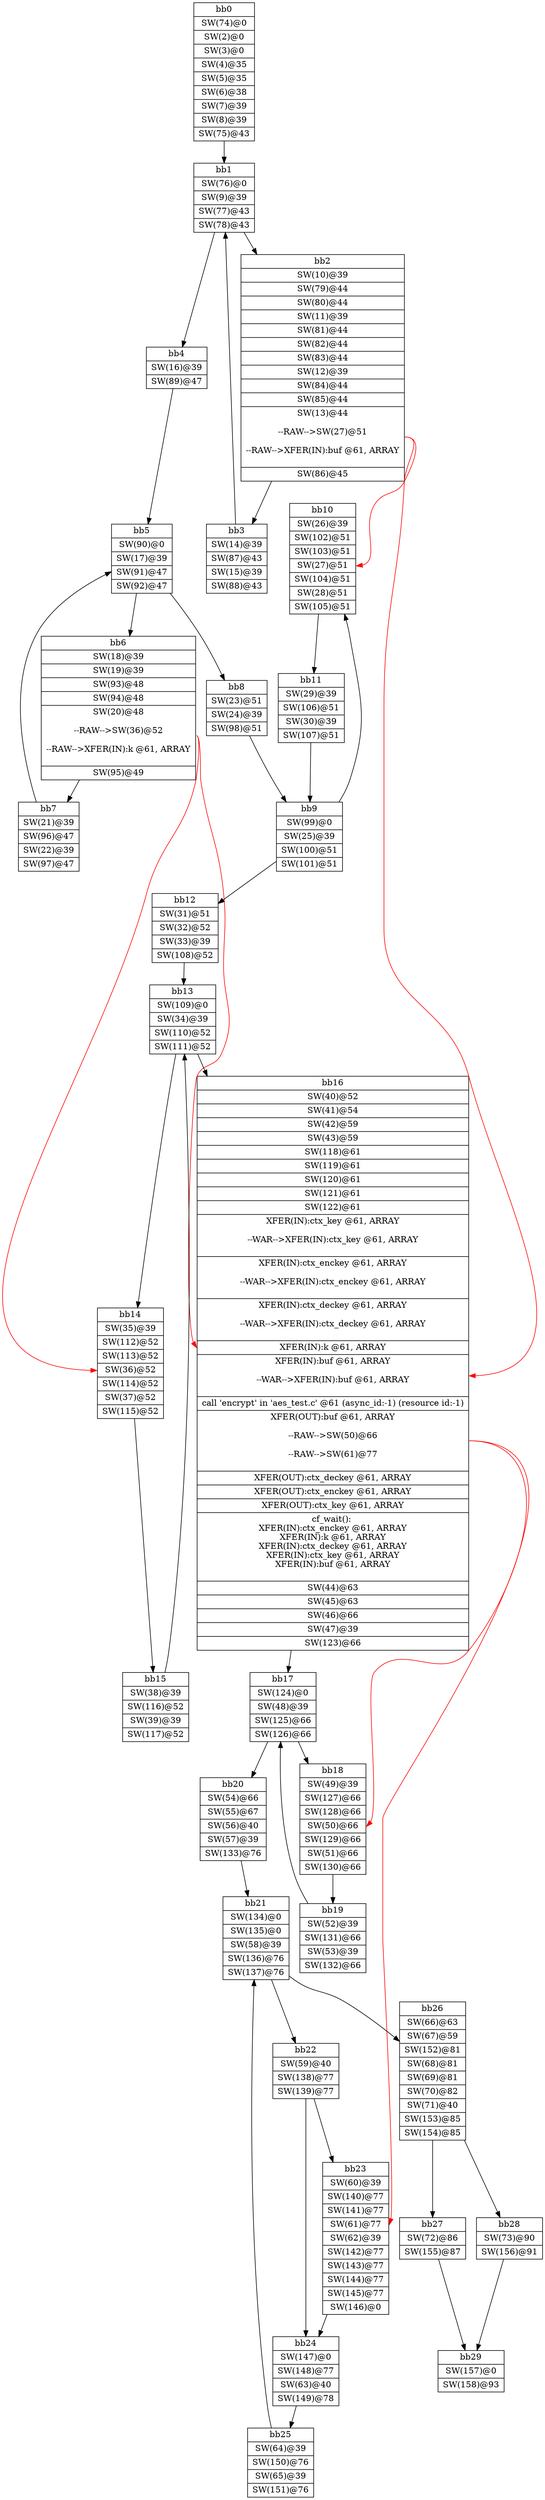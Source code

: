 digraph CDFG {
node [shape=record];
bb0 [shape=record, label = "{bb0|<x0x36a0270>SW(74)@0\n|<x0x2c0ad30>SW(2)@0\n|<x0x2c0c270>SW(3)@0\n|<x0x3693830>SW(4)@35\n|<x0x3693ab0>SW(5)@35\n|<x0x3695cd0>SW(6)@38\n|<x0x3693c00>SW(7)@39\n|<x0x3693d60>SW(8)@39\n|<x0x36a0780>SW(75)@43\n}"];
bb1 [shape=record, label = "{bb1|<x0x36a0ad0>SW(76)@0\n|<x0x36941d0>SW(9)@39\n|<x0x36a0c70>SW(77)@43\n|<x0x36a0e40>SW(78)@43\n}"];
bb2 [shape=record, label = "{bb2|<x0x3695470>SW(10)@39\n|<x0x36a1280>SW(79)@44\n|<x0x36a13d0>SW(80)@44\n|<x0x3695ab0>SW(11)@39\n|<x0x36a1570>SW(81)@44\n|<x0x36a1740>SW(82)@44\n|<x0x36a1df0>SW(83)@44\n|<x0x3695640>SW(12)@39\n|<x0x36a1f40>SW(84)@44\n|<x0x36a18e0>SW(85)@44\n|<x0x3695810>SW(13)@44\n\n--RAW--\>SW(27)@51\n\n--RAW--\>XFER(IN):buf @61, ARRAY\n\n|<x0x36a1b20>SW(86)@45\n}"];
bb3 [shape=record, label = "{bb3|<x0x3696010>SW(14)@39\n|<x0x36a2320>SW(87)@43\n|<x0x36960d0>SW(15)@39\n|<x0x36a24e0>SW(88)@43\n}"];
bb4 [shape=record, label = "{bb4|<x0x3698350>SW(16)@39\n|<x0x36a25a0>SW(89)@47\n}"];
bb5 [shape=record, label = "{bb5|<x0x36a2860>SW(90)@0\n|<x0x3696170>SW(17)@39\n|<x0x36a2a00>SW(91)@47\n|<x0x36a3ef0>SW(92)@47\n}"];
bb6 [shape=record, label = "{bb6|<x0x36962d0>SW(18)@39\n|<x0x3696430>SW(19)@39\n|<x0x36a2c70>SW(93)@48\n|<x0x36a2e40>SW(94)@48\n|<x0x3696600>SW(20)@48\n\n--RAW--\>SW(36)@52\n\n--RAW--\>XFER(IN):k @61, ARRAY\n\n|<x0x36a2f00>SW(95)@49\n}"];
bb7 [shape=record, label = "{bb7|<x0x3696980>SW(21)@39\n|<x0x36a31d0>SW(96)@47\n|<x0x3696a40>SW(22)@39\n|<x0x36a33d0>SW(97)@47\n}"];
bb8 [shape=record, label = "{bb8|<x0x3696b00>SW(23)@51\n|<x0x3698070>SW(24)@39\n|<x0x36a3850>SW(98)@51\n}"];
bb9 [shape=record, label = "{bb9|<x0x36a4500>SW(99)@0\n|<x0x3696bc0>SW(25)@39\n|<x0x36a4660>SW(100)@51\n|<x0x36a4830>SW(101)@51\n}"];
bb10 [shape=record, label = "{bb10|<x0x3696d20>SW(26)@39\n|<x0x36a4930>SW(102)@51\n|<x0x36a4b00>SW(103)@51\n|<x0x3696e80>SW(27)@51\n|<x0x36a4d20>SW(104)@51\n|<x0x36971d0>SW(28)@51\n|<x0x36a6230>SW(105)@51\n}"];
bb11 [shape=record, label = "{bb11|<x0x36973d0>SW(29)@39\n|<x0x36a4f40>SW(106)@51\n|<x0x3697530>SW(30)@39\n|<x0x36a5140>SW(107)@51\n}"];
bb12 [shape=record, label = "{bb12|<x0x3697650>SW(31)@51\n|<x0x3697840>SW(32)@52\n|<x0x3697ad0>SW(33)@39\n|<x0x36a5310>SW(108)@52\n}"];
bb13 [shape=record, label = "{bb13|<x0x36a5600>SW(109)@0\n|<x0x3697c70>SW(34)@39\n|<x0x36a5c80>SW(110)@52\n|<x0x36a5dd0>SW(111)@52\n}"];
bb14 [shape=record, label = "{bb14|<x0x369a950>SW(35)@39\n|<x0x36a58c0>SW(112)@52\n|<x0x36a66b0>SW(113)@52\n|<x0x369ab20>SW(36)@52\n|<x0x36a67b0>SW(114)@52\n|<x0x36986d0>SW(37)@52\n|<x0x36a6970>SW(115)@52\n}"];
bb15 [shape=record, label = "{bb15|<x0x369a400>SW(38)@39\n|<x0x36a6c40>SW(116)@52\n|<x0x369a5d0>SW(39)@39\n|<x0x36a6e40>SW(117)@52\n}"];
bb16 [shape=record, label = "{bb16|<x0x3698830>SW(40)@52\n|<x0x36989b0>SW(41)@54\n|<x0x3698c90>SW(42)@59\n|<x0x369a150>SW(43)@59\n|<x0x36a3610>SW(118)@61\n|<x0x36a77b0>SW(119)@61\n|<x0x36a79c0>SW(120)@61\n|<x0x36a7bd0>SW(121)@61\n|<x0x36a7d60>SW(122)@61\n|<x0x36ae900>XFER(IN):ctx_key @61, ARRAY\n\n--WAR--\>XFER(IN):ctx_key @61, ARRAY\n\n|<x0x36aeec0>XFER(IN):ctx_enckey @61, ARRAY\n\n--WAR--\>XFER(IN):ctx_enckey @61, ARRAY\n\n|<x0x36af0e0>XFER(IN):ctx_deckey @61, ARRAY\n\n--WAR--\>XFER(IN):ctx_deckey @61, ARRAY\n\n|<x0x36af320>XFER(IN):k @61, ARRAY\n|<x0x36af440>XFER(IN):buf @61, ARRAY\n\n--WAR--\>XFER(IN):buf @61, ARRAY\n\n|<x0x2c0ae60>call 'encrypt' in 'aes_test.c' @61 (async_id:-1) (resource id:-1)\n|<x0x36af560>XFER(OUT):buf @61, ARRAY\n\n--RAW--\>SW(50)@66\n\n--RAW--\>SW(61)@77\n\n|<x0x36af200>XFER(OUT):ctx_deckey @61, ARRAY\n|<x0x36aefc0>XFER(OUT):ctx_enckey @61, ARRAY\n|<x0x36ae9f0>XFER(OUT):ctx_key @61, ARRAY\n|<x0x36c6d10>cf_wait(): \nXFER(IN):ctx_enckey @61, ARRAY\nXFER(IN):k @61, ARRAY\nXFER(IN):ctx_deckey @61, ARRAY\nXFER(IN):ctx_key @61, ARRAY\nXFER(IN):buf @61, ARRAY\n\n|<x0x3699860>SW(44)@63\n|<x0x3699f00>SW(45)@63\n|<x0x3699960>SW(46)@66\n|<x0x3699b30>SW(47)@39\n|<x0x36a7fe0>SW(123)@66\n}"];
bb17 [shape=record, label = "{bb17|<x0x36a83b0>SW(124)@0\n|<x0x369b0b0>SW(48)@39\n|<x0x36a84e0>SW(125)@66\n|<x0x36a85d0>SW(126)@66\n}"];
bb18 [shape=record, label = "{bb18|<x0x369b1b0>SW(49)@39\n|<x0x36a8ab0>SW(127)@66\n|<x0x36aa7b0>SW(128)@66\n|<x0x369b3e0>SW(50)@66\n|<x0x36a8b70>SW(129)@66\n|<x0x369b5a0>SW(51)@66\n|<x0x36a8d40>SW(130)@66\n}"];
bb19 [shape=record, label = "{bb19|<x0x369b640>SW(52)@39\n|<x0x36a9080>SW(131)@66\n|<x0x369b870>SW(53)@39\n|<x0x36aa5a0>SW(132)@66\n}"];
bb20 [shape=record, label = "{bb20|<x0x369de70>SW(54)@66\n|<x0x369df90>SW(55)@67\n|<x0x369dac0>SW(56)@40\n|<x0x369dc90>SW(57)@39\n|<x0x36a9420>SW(133)@76\n}"];
bb21 [shape=record, label = "{bb21|<x0x36a9730>SW(134)@0\n|<x0x36a98d0>SW(135)@0\n|<x0x369e0a0>SW(58)@39\n|<x0x36a9a70>SW(136)@76\n|<x0x36a9c10>SW(137)@76\n}"];
bb22 [shape=record, label = "{bb22|<x0x369e140>SW(59)@40\n|<x0x36a9cd0>SW(138)@77\n|<x0x36a9d70>SW(139)@77\n}"];
bb23 [shape=record, label = "{bb23|<x0x369e370>SW(60)@39\n|<x0x36aab70>SW(140)@77\n|<x0x36aad00>SW(141)@77\n|<x0x369e5a0>SW(61)@77\n|<x0x369e740>SW(62)@39\n|<x0x36aca80>SW(142)@77\n|<x0x36aadc0>SW(143)@77\n|<x0x36aaf50>SW(144)@77\n|<x0x36ab100>SW(145)@77\n|<x0x36ab2c0>SW(146)@0\n}"];
bb24 [shape=record, label = "{bb24|<x0x36ab540>SW(147)@0\n|<x0x36ab6e0>SW(148)@77\n|<x0x369e8a0>SW(63)@40\n|<x0x36ab8a0>SW(149)@78\n}"];
bb25 [shape=record, label = "{bb25|<x0x369ead0>SW(64)@39\n|<x0x36abbe0>SW(150)@76\n|<x0x369ed00>SW(65)@39\n|<x0x36abde0>SW(151)@76\n}"];
bb26 [shape=record, label = "{bb26|<x0x369ee40>SW(66)@63\n|<x0x369efc0>SW(67)@59\n|<x0x36ac160>SW(152)@81\n|<x0x369f8d0>SW(68)@81\n|<x0x369f190>SW(69)@81\n|<x0x369f410>SW(70)@82\n|<x0x369f5c0>SW(71)@40\n|<x0x36ac220>SW(153)@85\n|<x0x36ac3b0>SW(154)@85\n}"];
bb27 [shape=record, label = "{bb27|<x0x369b910>SW(72)@86\n|<x0x36acd20>SW(155)@87\n}"];
bb28 [shape=record, label = "{bb28|<x0x369ba50>SW(73)@90\n|<x0x36ad030>SW(156)@91\n}"];
bb29 [shape=record, label = "{bb29|<x0x36ad0f0>SW(157)@0\n|<x0x36ad270>SW(158)@93\n}"];
bb0 -> bb1
bb1 -> bb2
bb1 -> bb4
bb2 -> bb3
bb3 -> bb1
bb4 -> bb5
bb5 -> bb6
bb5 -> bb8
bb6 -> bb7
bb7 -> bb5
bb8 -> bb9
bb9 -> bb10
bb9 -> bb12
bb10 -> bb11
bb11 -> bb9
bb12 -> bb13
bb13 -> bb14
bb13 -> bb16
bb14 -> bb15
bb15 -> bb13
bb16 -> bb17
bb17 -> bb18
bb17 -> bb20
bb18 -> bb19
bb19 -> bb17
bb20 -> bb21
bb21 -> bb22
bb21 -> bb26
bb22 -> bb24
bb22 -> bb23
bb23 -> bb24
bb24 -> bb25
bb25 -> bb21
bb26 -> bb28
bb26 -> bb27
bb27 -> bb29
bb28 -> bb29
bb2:x0x3695810 -> bb10:x0x3696e80[color=red]
bb2:x0x3695810 -> bb16:x0x36af440[color=red]
bb6:x0x3696600 -> bb14:x0x369ab20[color=red]
bb6:x0x3696600 -> bb16:x0x36af320[color=red]
bb16:x0x36af560 -> bb18:x0x369b3e0[color=red]
bb16:x0x36af560 -> bb23:x0x369e5a0[color=red]
}
